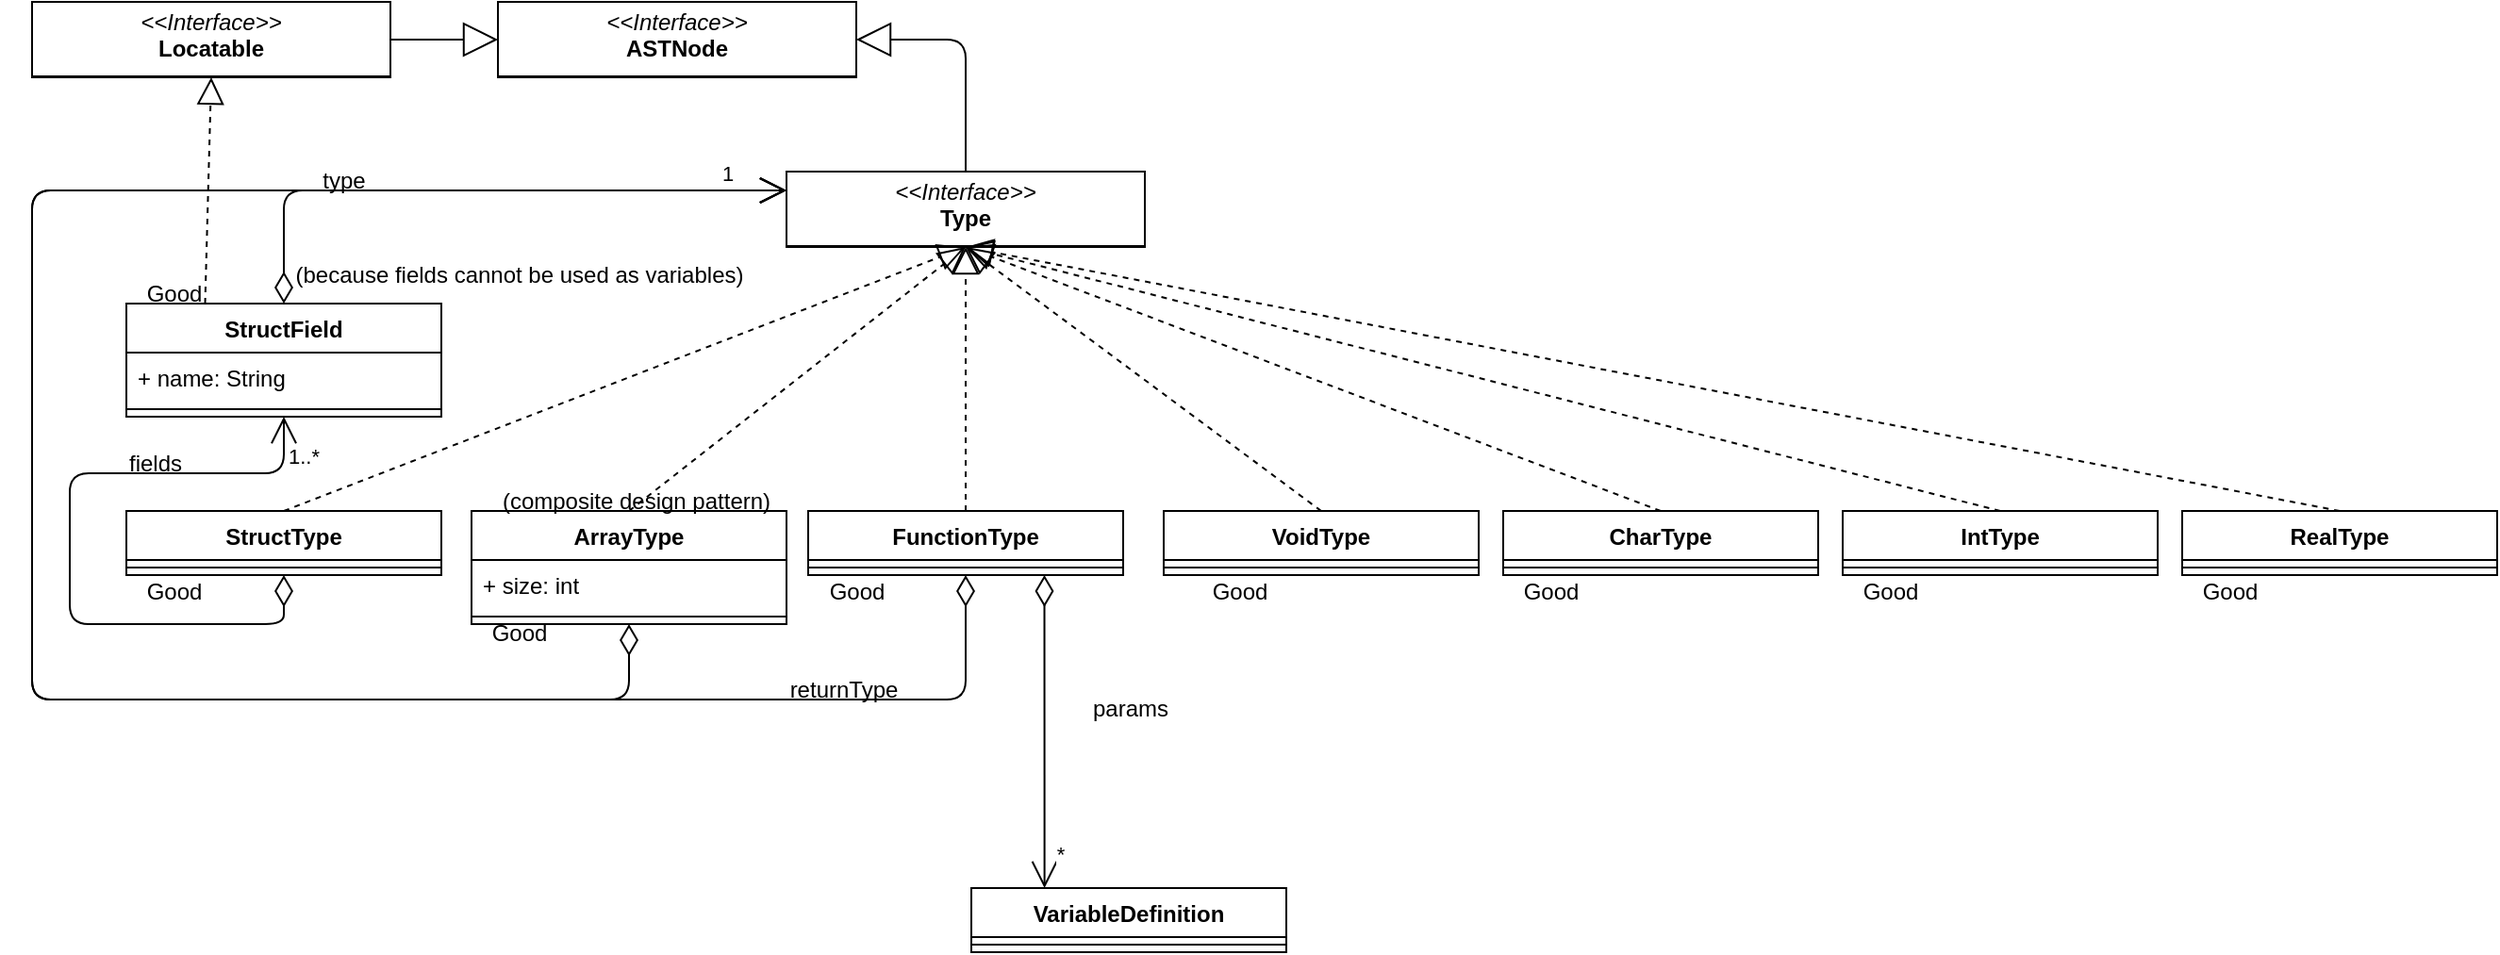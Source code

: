 <mxfile version="26.0.16">
  <diagram id="vZv2f6N4h2fVlUgS8-mH" name="Page-1">
    <mxGraphModel dx="2501" dy="780" grid="1" gridSize="10" guides="1" tooltips="1" connect="1" arrows="1" fold="1" page="1" pageScale="1" pageWidth="827" pageHeight="1169" math="0" shadow="0">
      <root>
        <mxCell id="0" />
        <mxCell id="1" parent="0" />
        <mxCell id="qDmh4E7eHORQxxPNip07-1" value="&lt;p style=&quot;margin:0px;margin-top:4px;text-align:center;&quot;&gt;&lt;i&gt;&amp;lt;&amp;lt;Interface&amp;gt;&amp;gt;&lt;/i&gt;&lt;br&gt;&lt;b&gt;Type&lt;/b&gt;&lt;/p&gt;&lt;hr size=&quot;1&quot; style=&quot;border-style:solid;&quot;&gt;&lt;p style=&quot;margin:0px;margin-left:4px;&quot;&gt;&lt;br&gt;&lt;/p&gt;" style="verticalAlign=top;align=left;overflow=fill;html=1;whiteSpace=wrap;" parent="1" vertex="1">
          <mxGeometry x="340" y="160" width="190" height="40" as="geometry" />
        </mxCell>
        <mxCell id="m8TIpPy7Mk842vxSw2Hj-17" value="ArrayType" style="swimlane;fontStyle=1;align=center;verticalAlign=top;childLayout=stackLayout;horizontal=1;startSize=26;horizontalStack=0;resizeParent=1;resizeParentMax=0;resizeLast=0;collapsible=1;marginBottom=0;" parent="1" vertex="1">
          <mxGeometry x="173" y="340" width="167" height="60" as="geometry" />
        </mxCell>
        <mxCell id="t9cNxtIbSkjLACaHrAch-34" value="+ size: int" style="text;strokeColor=none;fillColor=none;align=left;verticalAlign=top;spacingLeft=4;spacingRight=4;overflow=hidden;rotatable=0;points=[[0,0.5],[1,0.5]];portConstraint=eastwest;" parent="m8TIpPy7Mk842vxSw2Hj-17" vertex="1">
          <mxGeometry y="26" width="167" height="26" as="geometry" />
        </mxCell>
        <mxCell id="m8TIpPy7Mk842vxSw2Hj-19" value="" style="line;strokeWidth=1;fillColor=none;align=left;verticalAlign=middle;spacingTop=-1;spacingLeft=3;spacingRight=3;rotatable=0;labelPosition=right;points=[];portConstraint=eastwest;" parent="m8TIpPy7Mk842vxSw2Hj-17" vertex="1">
          <mxGeometry y="52" width="167" height="8" as="geometry" />
        </mxCell>
        <mxCell id="m8TIpPy7Mk842vxSw2Hj-21" value="FunctionType" style="swimlane;fontStyle=1;align=center;verticalAlign=top;childLayout=stackLayout;horizontal=1;startSize=26;horizontalStack=0;resizeParent=1;resizeParentMax=0;resizeLast=0;collapsible=1;marginBottom=0;" parent="1" vertex="1">
          <mxGeometry x="351.5" y="340" width="167" height="34" as="geometry" />
        </mxCell>
        <mxCell id="m8TIpPy7Mk842vxSw2Hj-23" value="" style="line;strokeWidth=1;fillColor=none;align=left;verticalAlign=middle;spacingTop=-1;spacingLeft=3;spacingRight=3;rotatable=0;labelPosition=right;points=[];portConstraint=eastwest;" parent="m8TIpPy7Mk842vxSw2Hj-21" vertex="1">
          <mxGeometry y="26" width="167" height="8" as="geometry" />
        </mxCell>
        <mxCell id="m8TIpPy7Mk842vxSw2Hj-24" value="StructType" style="swimlane;fontStyle=1;align=center;verticalAlign=top;childLayout=stackLayout;horizontal=1;startSize=26;horizontalStack=0;resizeParent=1;resizeParentMax=0;resizeLast=0;collapsible=1;marginBottom=0;" parent="1" vertex="1">
          <mxGeometry x="-10" y="340" width="167" height="34" as="geometry" />
        </mxCell>
        <mxCell id="m8TIpPy7Mk842vxSw2Hj-26" value="" style="line;strokeWidth=1;fillColor=none;align=left;verticalAlign=middle;spacingTop=-1;spacingLeft=3;spacingRight=3;rotatable=0;labelPosition=right;points=[];portConstraint=eastwest;" parent="m8TIpPy7Mk842vxSw2Hj-24" vertex="1">
          <mxGeometry y="26" width="167" height="8" as="geometry" />
        </mxCell>
        <mxCell id="m8TIpPy7Mk842vxSw2Hj-27" value="1..*" style="endArrow=open;html=1;endSize=12;startArrow=diamondThin;startSize=14;startFill=0;edgeStyle=orthogonalEdgeStyle;align=left;verticalAlign=bottom;exitX=0.5;exitY=1;exitDx=0;exitDy=0;entryX=0.5;entryY=1;entryDx=0;entryDy=0;" parent="1" source="m8TIpPy7Mk842vxSw2Hj-24" target="t9cNxtIbSkjLACaHrAch-37" edge="1">
          <mxGeometry x="0.835" relative="1" as="geometry">
            <mxPoint x="110" y="480" as="sourcePoint" />
            <mxPoint x="270" y="480" as="targetPoint" />
            <mxPoint as="offset" />
            <Array as="points">
              <mxPoint x="74" y="400" />
              <mxPoint x="-40" y="400" />
              <mxPoint x="-40" y="320" />
              <mxPoint x="74" y="320" />
            </Array>
          </mxGeometry>
        </mxCell>
        <mxCell id="m8TIpPy7Mk842vxSw2Hj-31" value="" style="endArrow=block;dashed=1;endFill=0;endSize=12;html=1;entryX=0.5;entryY=1;entryDx=0;entryDy=0;exitX=0.5;exitY=0;exitDx=0;exitDy=0;" parent="1" source="m8TIpPy7Mk842vxSw2Hj-24" target="qDmh4E7eHORQxxPNip07-1" edge="1">
          <mxGeometry width="160" relative="1" as="geometry">
            <mxPoint x="180" y="240" as="sourcePoint" />
            <mxPoint x="340" y="240" as="targetPoint" />
          </mxGeometry>
        </mxCell>
        <mxCell id="m8TIpPy7Mk842vxSw2Hj-33" value="" style="endArrow=block;dashed=1;endFill=0;endSize=12;html=1;entryX=0.5;entryY=1;entryDx=0;entryDy=0;exitX=0.5;exitY=0;exitDx=0;exitDy=0;" parent="1" source="m8TIpPy7Mk842vxSw2Hj-17" target="qDmh4E7eHORQxxPNip07-1" edge="1">
          <mxGeometry width="160" relative="1" as="geometry">
            <mxPoint x="624" y="350" as="sourcePoint" />
            <mxPoint x="445" y="210" as="targetPoint" />
          </mxGeometry>
        </mxCell>
        <mxCell id="m8TIpPy7Mk842vxSw2Hj-34" value="" style="endArrow=block;dashed=1;endFill=0;endSize=12;html=1;exitX=0.5;exitY=0;exitDx=0;exitDy=0;entryX=0.5;entryY=1;entryDx=0;entryDy=0;" parent="1" source="m8TIpPy7Mk842vxSw2Hj-21" target="qDmh4E7eHORQxxPNip07-1" edge="1">
          <mxGeometry width="160" relative="1" as="geometry">
            <mxPoint x="445" y="350" as="sourcePoint" />
            <mxPoint x="445" y="210" as="targetPoint" />
          </mxGeometry>
        </mxCell>
        <mxCell id="m8TIpPy7Mk842vxSw2Hj-36" value="1" style="endArrow=open;html=1;endSize=12;startArrow=diamondThin;startSize=14;startFill=0;edgeStyle=orthogonalEdgeStyle;align=left;verticalAlign=bottom;exitX=0.5;exitY=1;exitDx=0;exitDy=0;entryX=0;entryY=0.25;entryDx=0;entryDy=0;" parent="1" source="m8TIpPy7Mk842vxSw2Hj-17" target="qDmh4E7eHORQxxPNip07-1" edge="1">
          <mxGeometry x="0.929" relative="1" as="geometry">
            <mxPoint x="84" y="384" as="sourcePoint" />
            <mxPoint x="90" y="460" as="targetPoint" />
            <mxPoint as="offset" />
            <Array as="points">
              <mxPoint x="256" y="440" />
              <mxPoint x="-60" y="440" />
              <mxPoint x="-60" y="170" />
            </Array>
          </mxGeometry>
        </mxCell>
        <mxCell id="m8TIpPy7Mk842vxSw2Hj-38" value="" style="endArrow=open;html=1;endSize=12;startArrow=diamondThin;startSize=14;startFill=0;edgeStyle=orthogonalEdgeStyle;align=left;verticalAlign=bottom;exitX=0.5;exitY=1;exitDx=0;exitDy=0;" parent="1" source="m8TIpPy7Mk842vxSw2Hj-21" edge="1">
          <mxGeometry x="0.803" relative="1" as="geometry">
            <mxPoint x="445" y="384" as="sourcePoint" />
            <mxPoint x="340" y="170" as="targetPoint" />
            <mxPoint as="offset" />
            <Array as="points">
              <mxPoint x="435" y="440" />
              <mxPoint x="-60" y="440" />
              <mxPoint x="-60" y="170" />
            </Array>
          </mxGeometry>
        </mxCell>
        <mxCell id="m8TIpPy7Mk842vxSw2Hj-39" value="&lt;p style=&quot;margin:0px;margin-top:4px;text-align:center;&quot;&gt;&lt;i&gt;&amp;lt;&amp;lt;Interface&amp;gt;&amp;gt;&lt;/i&gt;&lt;br&gt;&lt;b&gt;ASTNode&lt;/b&gt;&lt;/p&gt;&lt;hr size=&quot;1&quot; style=&quot;border-style:solid;&quot;&gt;&lt;p style=&quot;margin:0px;margin-left:4px;&quot;&gt;&lt;br&gt;&lt;/p&gt;" style="verticalAlign=top;align=left;overflow=fill;html=1;whiteSpace=wrap;" parent="1" vertex="1">
          <mxGeometry x="187" y="70" width="190" height="40" as="geometry" />
        </mxCell>
        <mxCell id="m8TIpPy7Mk842vxSw2Hj-43" value="" style="endArrow=block;endSize=16;endFill=0;html=1;entryX=1;entryY=0.5;entryDx=0;entryDy=0;exitX=0.5;exitY=0;exitDx=0;exitDy=0;" parent="1" source="qDmh4E7eHORQxxPNip07-1" target="m8TIpPy7Mk842vxSw2Hj-39" edge="1">
          <mxGeometry width="160" relative="1" as="geometry">
            <mxPoint x="556.5" y="30" as="sourcePoint" />
            <mxPoint x="377" y="90" as="targetPoint" />
            <Array as="points">
              <mxPoint x="435" y="90" />
            </Array>
          </mxGeometry>
        </mxCell>
        <mxCell id="t9cNxtIbSkjLACaHrAch-2" value="CharType" style="swimlane;fontStyle=1;align=center;verticalAlign=top;childLayout=stackLayout;horizontal=1;startSize=26;horizontalStack=0;resizeParent=1;resizeParentMax=0;resizeLast=0;collapsible=1;marginBottom=0;" parent="1" vertex="1">
          <mxGeometry x="720" y="340" width="167" height="34" as="geometry" />
        </mxCell>
        <mxCell id="t9cNxtIbSkjLACaHrAch-4" value="" style="line;strokeWidth=1;fillColor=none;align=left;verticalAlign=middle;spacingTop=-1;spacingLeft=3;spacingRight=3;rotatable=0;labelPosition=right;points=[];portConstraint=eastwest;" parent="t9cNxtIbSkjLACaHrAch-2" vertex="1">
          <mxGeometry y="26" width="167" height="8" as="geometry" />
        </mxCell>
        <mxCell id="t9cNxtIbSkjLACaHrAch-5" value="IntType" style="swimlane;fontStyle=1;align=center;verticalAlign=top;childLayout=stackLayout;horizontal=1;startSize=26;horizontalStack=0;resizeParent=1;resizeParentMax=0;resizeLast=0;collapsible=1;marginBottom=0;" parent="1" vertex="1">
          <mxGeometry x="900" y="340" width="167" height="34" as="geometry" />
        </mxCell>
        <mxCell id="t9cNxtIbSkjLACaHrAch-7" value="" style="line;strokeWidth=1;fillColor=none;align=left;verticalAlign=middle;spacingTop=-1;spacingLeft=3;spacingRight=3;rotatable=0;labelPosition=right;points=[];portConstraint=eastwest;" parent="t9cNxtIbSkjLACaHrAch-5" vertex="1">
          <mxGeometry y="26" width="167" height="8" as="geometry" />
        </mxCell>
        <mxCell id="t9cNxtIbSkjLACaHrAch-8" value="RealType" style="swimlane;fontStyle=1;align=center;verticalAlign=top;childLayout=stackLayout;horizontal=1;startSize=26;horizontalStack=0;resizeParent=1;resizeParentMax=0;resizeLast=0;collapsible=1;marginBottom=0;" parent="1" vertex="1">
          <mxGeometry x="1080" y="340" width="167" height="34" as="geometry" />
        </mxCell>
        <mxCell id="t9cNxtIbSkjLACaHrAch-10" value="" style="line;strokeWidth=1;fillColor=none;align=left;verticalAlign=middle;spacingTop=-1;spacingLeft=3;spacingRight=3;rotatable=0;labelPosition=right;points=[];portConstraint=eastwest;" parent="t9cNxtIbSkjLACaHrAch-8" vertex="1">
          <mxGeometry y="26" width="167" height="8" as="geometry" />
        </mxCell>
        <mxCell id="t9cNxtIbSkjLACaHrAch-14" value="" style="endArrow=block;dashed=1;endFill=0;endSize=12;html=1;entryX=0.5;entryY=1;entryDx=0;entryDy=0;exitX=0.5;exitY=0;exitDx=0;exitDy=0;" parent="1" source="t9cNxtIbSkjLACaHrAch-2" target="qDmh4E7eHORQxxPNip07-1" edge="1">
          <mxGeometry width="160" relative="1" as="geometry">
            <mxPoint x="624" y="350" as="sourcePoint" />
            <mxPoint x="445" y="210" as="targetPoint" />
          </mxGeometry>
        </mxCell>
        <mxCell id="t9cNxtIbSkjLACaHrAch-15" value="" style="endArrow=block;dashed=1;endFill=0;endSize=12;html=1;entryX=0.5;entryY=1;entryDx=0;entryDy=0;exitX=0.5;exitY=0;exitDx=0;exitDy=0;" parent="1" source="t9cNxtIbSkjLACaHrAch-5" target="qDmh4E7eHORQxxPNip07-1" edge="1">
          <mxGeometry width="160" relative="1" as="geometry">
            <mxPoint x="814" y="350" as="sourcePoint" />
            <mxPoint x="445" y="210" as="targetPoint" />
          </mxGeometry>
        </mxCell>
        <mxCell id="t9cNxtIbSkjLACaHrAch-16" value="" style="endArrow=block;dashed=1;endFill=0;endSize=12;html=1;entryX=0.5;entryY=1;entryDx=0;entryDy=0;exitX=0.5;exitY=0;exitDx=0;exitDy=0;" parent="1" source="t9cNxtIbSkjLACaHrAch-8" target="qDmh4E7eHORQxxPNip07-1" edge="1">
          <mxGeometry width="160" relative="1" as="geometry">
            <mxPoint x="994" y="350" as="sourcePoint" />
            <mxPoint x="445" y="210" as="targetPoint" />
          </mxGeometry>
        </mxCell>
        <mxCell id="t9cNxtIbSkjLACaHrAch-17" value="VoidType" style="swimlane;fontStyle=1;align=center;verticalAlign=top;childLayout=stackLayout;horizontal=1;startSize=26;horizontalStack=0;resizeParent=1;resizeParentMax=0;resizeLast=0;collapsible=1;marginBottom=0;" parent="1" vertex="1">
          <mxGeometry x="540" y="340" width="167" height="34" as="geometry" />
        </mxCell>
        <mxCell id="t9cNxtIbSkjLACaHrAch-18" value="" style="line;strokeWidth=1;fillColor=none;align=left;verticalAlign=middle;spacingTop=-1;spacingLeft=3;spacingRight=3;rotatable=0;labelPosition=right;points=[];portConstraint=eastwest;" parent="t9cNxtIbSkjLACaHrAch-17" vertex="1">
          <mxGeometry y="26" width="167" height="8" as="geometry" />
        </mxCell>
        <mxCell id="t9cNxtIbSkjLACaHrAch-20" value="" style="endArrow=block;dashed=1;endFill=0;endSize=12;html=1;entryX=0.5;entryY=1;entryDx=0;entryDy=0;exitX=0.5;exitY=0;exitDx=0;exitDy=0;" parent="1" source="t9cNxtIbSkjLACaHrAch-17" target="qDmh4E7eHORQxxPNip07-1" edge="1">
          <mxGeometry width="160" relative="1" as="geometry">
            <mxPoint x="814" y="350" as="sourcePoint" />
            <mxPoint x="445" y="210" as="targetPoint" />
          </mxGeometry>
        </mxCell>
        <mxCell id="t9cNxtIbSkjLACaHrAch-21" value="returnType" style="text;html=1;align=center;verticalAlign=middle;resizable=0;points=[];autosize=1;strokeColor=none;fillColor=none;" parent="1" vertex="1">
          <mxGeometry x="330" y="420" width="80" height="30" as="geometry" />
        </mxCell>
        <mxCell id="t9cNxtIbSkjLACaHrAch-22" value="Good" style="text;html=1;align=center;verticalAlign=middle;resizable=0;points=[];autosize=1;strokeColor=none;fillColor=none;" parent="1" vertex="1">
          <mxGeometry x="555" y="368" width="50" height="30" as="geometry" />
        </mxCell>
        <mxCell id="t9cNxtIbSkjLACaHrAch-23" value="Good" style="text;html=1;align=center;verticalAlign=middle;resizable=0;points=[];autosize=1;strokeColor=none;fillColor=none;" parent="1" vertex="1">
          <mxGeometry x="720" y="368" width="50" height="30" as="geometry" />
        </mxCell>
        <mxCell id="t9cNxtIbSkjLACaHrAch-24" value="Good" style="text;html=1;align=center;verticalAlign=middle;resizable=0;points=[];autosize=1;strokeColor=none;fillColor=none;" parent="1" vertex="1">
          <mxGeometry x="900" y="368" width="50" height="30" as="geometry" />
        </mxCell>
        <mxCell id="t9cNxtIbSkjLACaHrAch-25" value="Good" style="text;html=1;align=center;verticalAlign=middle;resizable=0;points=[];autosize=1;strokeColor=none;fillColor=none;" parent="1" vertex="1">
          <mxGeometry x="1080" y="368" width="50" height="30" as="geometry" />
        </mxCell>
        <mxCell id="t9cNxtIbSkjLACaHrAch-26" value="Good" style="text;html=1;align=center;verticalAlign=middle;resizable=0;points=[];autosize=1;strokeColor=none;fillColor=none;" parent="1" vertex="1">
          <mxGeometry x="351.5" y="368" width="50" height="30" as="geometry" />
        </mxCell>
        <mxCell id="t9cNxtIbSkjLACaHrAch-27" value="" style="endArrow=open;html=1;endSize=12;startArrow=diamondThin;startSize=14;startFill=0;edgeStyle=orthogonalEdgeStyle;align=left;verticalAlign=bottom;exitX=0.75;exitY=1;exitDx=0;exitDy=0;" parent="1" source="m8TIpPy7Mk842vxSw2Hj-21" target="t9cNxtIbSkjLACaHrAch-30" edge="1">
          <mxGeometry x="0.803" relative="1" as="geometry">
            <mxPoint x="445" y="380" as="sourcePoint" />
            <mxPoint x="460" y="510" as="targetPoint" />
            <mxPoint as="offset" />
            <Array as="points">
              <mxPoint x="477" y="490" />
              <mxPoint x="477" y="490" />
            </Array>
          </mxGeometry>
        </mxCell>
        <mxCell id="t9cNxtIbSkjLACaHrAch-28" value="*" style="edgeLabel;html=1;align=center;verticalAlign=middle;resizable=0;points=[];" parent="t9cNxtIbSkjLACaHrAch-27" connectable="0" vertex="1">
          <mxGeometry x="0.945" relative="1" as="geometry">
            <mxPoint x="8" y="-14" as="offset" />
          </mxGeometry>
        </mxCell>
        <mxCell id="t9cNxtIbSkjLACaHrAch-29" value="params" style="text;html=1;align=center;verticalAlign=middle;resizable=0;points=[];autosize=1;strokeColor=none;fillColor=none;" parent="1" vertex="1">
          <mxGeometry x="491.5" y="430" width="60" height="30" as="geometry" />
        </mxCell>
        <mxCell id="t9cNxtIbSkjLACaHrAch-30" value="VariableDefinition" style="swimlane;fontStyle=1;align=center;verticalAlign=top;childLayout=stackLayout;horizontal=1;startSize=26;horizontalStack=0;resizeParent=1;resizeParentMax=0;resizeLast=0;collapsible=1;marginBottom=0;" parent="1" vertex="1">
          <mxGeometry x="438" y="540" width="167" height="34" as="geometry" />
        </mxCell>
        <mxCell id="t9cNxtIbSkjLACaHrAch-31" value="" style="line;strokeWidth=1;fillColor=none;align=left;verticalAlign=middle;spacingTop=-1;spacingLeft=3;spacingRight=3;rotatable=0;labelPosition=right;points=[];portConstraint=eastwest;" parent="t9cNxtIbSkjLACaHrAch-30" vertex="1">
          <mxGeometry y="26" width="167" height="8" as="geometry" />
        </mxCell>
        <mxCell id="t9cNxtIbSkjLACaHrAch-33" value="type" style="text;html=1;align=center;verticalAlign=middle;resizable=0;points=[];autosize=1;strokeColor=none;fillColor=none;" parent="1" vertex="1">
          <mxGeometry x="80" y="150" width="50" height="30" as="geometry" />
        </mxCell>
        <mxCell id="t9cNxtIbSkjLACaHrAch-35" value="Good" style="text;html=1;align=center;verticalAlign=middle;resizable=0;points=[];autosize=1;strokeColor=none;fillColor=none;" parent="1" vertex="1">
          <mxGeometry x="173" y="390" width="50" height="30" as="geometry" />
        </mxCell>
        <mxCell id="t9cNxtIbSkjLACaHrAch-36" value="(composite design pattern)" style="text;html=1;align=center;verticalAlign=middle;resizable=0;points=[];autosize=1;strokeColor=none;fillColor=none;" parent="1" vertex="1">
          <mxGeometry x="175" y="320" width="170" height="30" as="geometry" />
        </mxCell>
        <mxCell id="t9cNxtIbSkjLACaHrAch-37" value="StructField" style="swimlane;fontStyle=1;align=center;verticalAlign=top;childLayout=stackLayout;horizontal=1;startSize=26;horizontalStack=0;resizeParent=1;resizeParentMax=0;resizeLast=0;collapsible=1;marginBottom=0;" parent="1" vertex="1">
          <mxGeometry x="-10" y="230" width="167" height="60" as="geometry" />
        </mxCell>
        <mxCell id="t9cNxtIbSkjLACaHrAch-40" value="+ name: String" style="text;strokeColor=none;fillColor=none;align=left;verticalAlign=top;spacingLeft=4;spacingRight=4;overflow=hidden;rotatable=0;points=[[0,0.5],[1,0.5]];portConstraint=eastwest;" parent="t9cNxtIbSkjLACaHrAch-37" vertex="1">
          <mxGeometry y="26" width="167" height="26" as="geometry" />
        </mxCell>
        <mxCell id="t9cNxtIbSkjLACaHrAch-38" value="" style="line;strokeWidth=1;fillColor=none;align=left;verticalAlign=middle;spacingTop=-1;spacingLeft=3;spacingRight=3;rotatable=0;labelPosition=right;points=[];portConstraint=eastwest;" parent="t9cNxtIbSkjLACaHrAch-37" vertex="1">
          <mxGeometry y="52" width="167" height="8" as="geometry" />
        </mxCell>
        <mxCell id="t9cNxtIbSkjLACaHrAch-42" value="" style="endArrow=open;html=1;endSize=12;startArrow=diamondThin;startSize=14;startFill=0;edgeStyle=orthogonalEdgeStyle;align=left;verticalAlign=bottom;exitX=0.5;exitY=0;exitDx=0;exitDy=0;entryX=0;entryY=0.25;entryDx=0;entryDy=0;" parent="1" source="t9cNxtIbSkjLACaHrAch-37" target="qDmh4E7eHORQxxPNip07-1" edge="1">
          <mxGeometry x="0.929" relative="1" as="geometry">
            <mxPoint x="266" y="410" as="sourcePoint" />
            <mxPoint x="350" y="180" as="targetPoint" />
            <mxPoint as="offset" />
            <Array as="points">
              <mxPoint x="74" y="170" />
            </Array>
          </mxGeometry>
        </mxCell>
        <mxCell id="t9cNxtIbSkjLACaHrAch-44" value="fields" style="text;html=1;align=center;verticalAlign=middle;resizable=0;points=[];autosize=1;strokeColor=none;fillColor=none;" parent="1" vertex="1">
          <mxGeometry x="-20" y="300" width="50" height="30" as="geometry" />
        </mxCell>
        <mxCell id="t9cNxtIbSkjLACaHrAch-45" value="Good" style="text;html=1;align=center;verticalAlign=middle;resizable=0;points=[];autosize=1;strokeColor=none;fillColor=none;" parent="1" vertex="1">
          <mxGeometry x="-10" y="368" width="50" height="30" as="geometry" />
        </mxCell>
        <mxCell id="t9cNxtIbSkjLACaHrAch-46" value="(because fields cannot be used as variables)" style="text;html=1;align=center;verticalAlign=middle;resizable=0;points=[];autosize=1;strokeColor=none;fillColor=none;" parent="1" vertex="1">
          <mxGeometry x="68" y="200" width="260" height="30" as="geometry" />
        </mxCell>
        <mxCell id="t9cNxtIbSkjLACaHrAch-47" value="Good" style="text;html=1;align=center;verticalAlign=middle;resizable=0;points=[];autosize=1;strokeColor=none;fillColor=none;" parent="1" vertex="1">
          <mxGeometry x="-10" y="210" width="50" height="30" as="geometry" />
        </mxCell>
        <mxCell id="m72kVHN5zDNY4WgHaptw-1" value="" style="endArrow=block;dashed=1;endFill=0;endSize=12;html=1;entryX=0.5;entryY=1;entryDx=0;entryDy=0;exitX=0.25;exitY=0;exitDx=0;exitDy=0;" parent="1" source="t9cNxtIbSkjLACaHrAch-37" target="-eF9CU0uhBX0I5U3lx1r-1" edge="1">
          <mxGeometry width="160" relative="1" as="geometry">
            <mxPoint x="84" y="350" as="sourcePoint" />
            <mxPoint x="445" y="210" as="targetPoint" />
            <Array as="points" />
          </mxGeometry>
        </mxCell>
        <mxCell id="-eF9CU0uhBX0I5U3lx1r-1" value="&lt;p style=&quot;margin:0px;margin-top:4px;text-align:center;&quot;&gt;&lt;i&gt;&amp;lt;&amp;lt;Interface&amp;gt;&amp;gt;&lt;/i&gt;&lt;br&gt;&lt;b&gt;Locatable&lt;/b&gt;&lt;/p&gt;&lt;hr size=&quot;1&quot; style=&quot;border-style:solid;&quot;&gt;&lt;p style=&quot;margin:0px;margin-left:4px;&quot;&gt;&lt;br&gt;&lt;/p&gt;" style="verticalAlign=top;align=left;overflow=fill;html=1;whiteSpace=wrap;" vertex="1" parent="1">
          <mxGeometry x="-60" y="70" width="190" height="40" as="geometry" />
        </mxCell>
        <mxCell id="-eF9CU0uhBX0I5U3lx1r-2" value="" style="endArrow=block;endSize=16;endFill=0;html=1;entryX=0;entryY=0.5;entryDx=0;entryDy=0;exitX=1;exitY=0.5;exitDx=0;exitDy=0;" edge="1" parent="1" source="-eF9CU0uhBX0I5U3lx1r-1" target="m8TIpPy7Mk842vxSw2Hj-39">
          <mxGeometry width="160" relative="1" as="geometry">
            <mxPoint x="445" y="170" as="sourcePoint" />
            <mxPoint x="387" y="100" as="targetPoint" />
            <Array as="points" />
          </mxGeometry>
        </mxCell>
      </root>
    </mxGraphModel>
  </diagram>
</mxfile>
